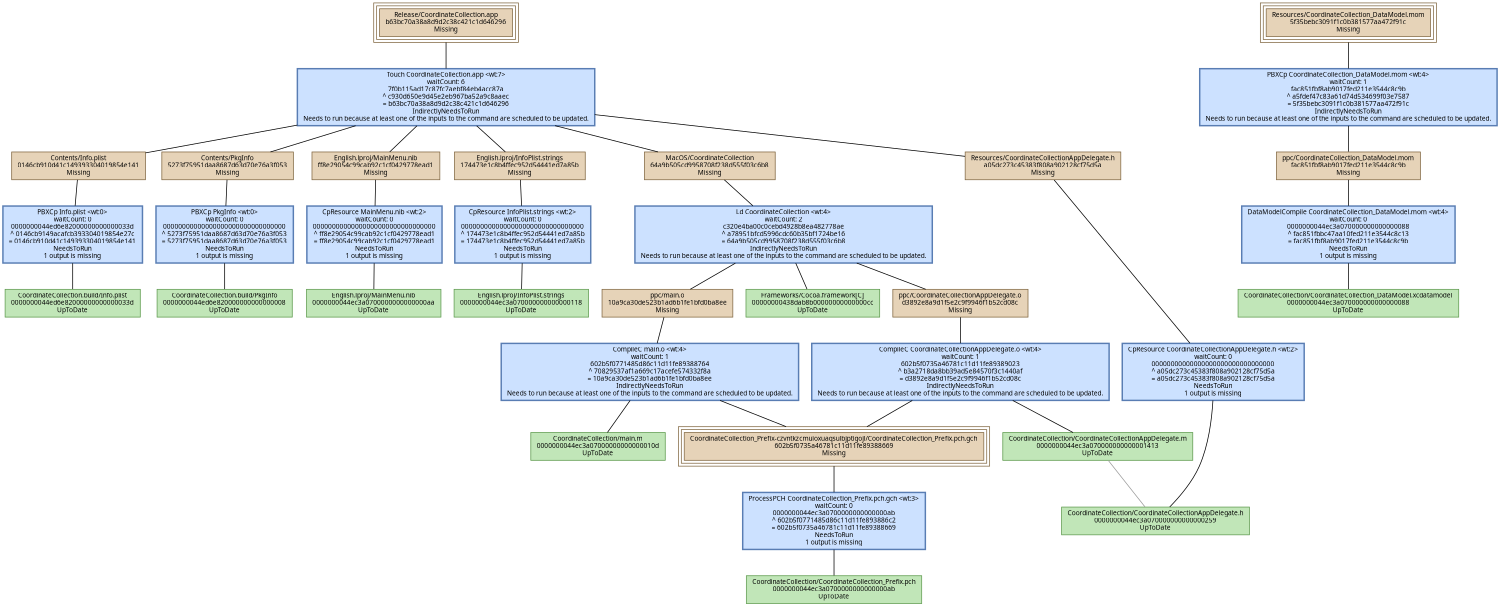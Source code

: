 digraph CoordinateCollection {
   size = "10.000000,8.500000";
   concentrate = false;

   node [ shape = box, style = filled, color = "0.3 0.5 0.6", fillcolor = "0.3 0.2 0.9", fontname = "Monaco", fontsize = "9" ];
   n00001 [ label = "Release/CoordinateCollection.app\nb63bc70a38a8d9d2c38c421c1d646296\nMissing", color = "0.1 0.5 0.5", fillcolor = "0.1 0.2 0.9", peripheries = 3 ];
   n00002 [ label = "Contents/Info.plist\n0146cb910d41c149393304019854e141\nMissing", color = "0.1 0.5 0.5", fillcolor = "0.1 0.2 0.9" ];
   n00003 [ label = "CoordinateCollection.build/Info.plist\n0000000044ed6e82000000000000033d\nUpToDate" ];
   n00004 [ label = "Contents/PkgInfo\n5273f75951daa8687d63d70e76a3f053\nMissing", color = "0.1 0.5 0.5", fillcolor = "0.1 0.2 0.9" ];
   n00005 [ label = "CoordinateCollection.build/PkgInfo\n0000000044ed6e820000000000000008\nUpToDate" ];
   n00006 [ label = "English.lproj/MainMenu.nib\nff8e29054c99cab92c1cf0429778ead1\nMissing", color = "0.1 0.5 0.5", fillcolor = "0.1 0.2 0.9" ];
   n00007 [ label = "English.lproj/MainMenu.nib\n0000000044ec3a0700000000000000aa\nUpToDate" ];
   n00008 [ label = "English.lproj/InfoPlist.strings\n174473e1c8b4ffec952d54441ed7a85b\nMissing", color = "0.1 0.5 0.5", fillcolor = "0.1 0.2 0.9" ];
   n00009 [ label = "English.lproj/InfoPlist.strings\n0000000044ec3a070000000000000118\nUpToDate" ];
   n00010 [ label = "Resources/CoordinateCollectionAppDelegate.h\na05dc273c45383f808a902128cf75d5a\nMissing", color = "0.1 0.5 0.5", fillcolor = "0.1 0.2 0.9" ];
   n00011 [ label = "CoordinateCollection/CoordinateCollectionAppDelegate.h\n0000000044ec3a070000000000000259\nUpToDate" ];
   n00012 [ label = "ppc/main.o\n10a9ca30de523b1ad6b1fe1bfd0ba8ee\nMissing", color = "0.1 0.5 0.5", fillcolor = "0.1 0.2 0.9" ];
   n00013 [ label = "CoordinateCollection/CoordinateCollection_Prefix.pch\n0000000044ec3a0700000000000000ab\nUpToDate" ];
   n00014 [ label = "CoordinateCollection_Prefix-czvntkzcmuioxuaqsulbjptigojl/CoordinateCollection_Prefix.pch.gch\n602b5f0735a46781c11d11fe89388669\nMissing", color = "0.1 0.5 0.5", fillcolor = "0.1 0.2 0.9", peripheries = 3 ];
   n00015 [ label = "CoordinateCollection/main.m\n0000000044ec3a07000000000000010d\nUpToDate" ];
   n00016 [ label = "ppc/CoordinateCollectionAppDelegate.o\nd3892e8a9d1f5e2c9f9946f1b52cd08c\nMissing", color = "0.1 0.5 0.5", fillcolor = "0.1 0.2 0.9" ];
   n00017 [ label = "CoordinateCollection/CoordinateCollectionAppDelegate.m\n0000000044ec3a070000000000001413\nUpToDate" ];
   n00018 [ label = "ppc/CoordinateCollection_DataModel.mom\nfac851fbf8ab9017fed211e3544c8c9b\nMissing", color = "0.1 0.5 0.5", fillcolor = "0.1 0.2 0.9" ];
   n00019 [ label = "CoordinateCollection/CoordinateCollection_DataModel.xcdatamodel\n0000000044ec3a070000000000000088\nUpToDate" ];
   n00020 [ label = "Resources/CoordinateCollection_DataModel.mom\n5f35bebc3091f1c0b381577aa472f91c\nMissing", color = "0.1 0.5 0.5", fillcolor = "0.1 0.2 0.9", peripheries = 3 ];
   n00021 [ label = "MacOS/CoordinateCollection\n64a9b505cd9958708f238d555f03c6b8\nMissing", color = "0.1 0.5 0.5", fillcolor = "0.1 0.2 0.9" ];
   n00022 [ label = "Frameworks/Cocoa.framework[C]\n00000000438dab8b00000000000000cc\nUpToDate" ];

   node [ shape = box, style = "filled,bold", color = "0.7 0.5 0.7", fillcolor = "0.7 0.2 1.0", fontname = "Monaco", fontsize = "9" ];
   c00001 [ label = "PBXCp Info.plist <wt:0>\nwaitCount: 0\n0000000044ed6e82000000000000033d\n^ 0146cb9149acafcb393304019854e27c\n= 0146cb910d41c149393304019854e141\nNeedsToRun\n1 output is missing", color = "0.6 0.5 0.7", fillcolor = "0.6 0.2 1.0" ];
   c00002 [ label = "PBXCp PkgInfo <wt:0>\nwaitCount: 0\n00000000000000000000000000000000\n^ 5273f75951daa8687d63d70e76a3f053\n= 5273f75951daa8687d63d70e76a3f053\nNeedsToRun\n1 output is missing", color = "0.6 0.5 0.7", fillcolor = "0.6 0.2 1.0" ];
   c00003 [ label = "CpResource MainMenu.nib <wt:2>\nwaitCount: 0\n00000000000000000000000000000000\n^ ff8e29054c99cab92c1cf0429778ead1\n= ff8e29054c99cab92c1cf0429778ead1\nNeedsToRun\n1 output is missing", color = "0.6 0.5 0.7", fillcolor = "0.6 0.2 1.0" ];
   c00004 [ label = "CpResource InfoPlist.strings <wt:2>\nwaitCount: 0\n00000000000000000000000000000000\n^ 174473e1c8b4ffec952d54441ed7a85b\n= 174473e1c8b4ffec952d54441ed7a85b\nNeedsToRun\n1 output is missing", color = "0.6 0.5 0.7", fillcolor = "0.6 0.2 1.0" ];
   c00005 [ label = "CpResource CoordinateCollectionAppDelegate.h <wt:2>\nwaitCount: 0\n00000000000000000000000000000000\n^ a05dc273c45383f808a902128cf75d5a\n= a05dc273c45383f808a902128cf75d5a\nNeedsToRun\n1 output is missing", color = "0.6 0.5 0.7", fillcolor = "0.6 0.2 1.0" ];
   c00006 [ label = "CompileC main.o <wt:4>\nwaitCount: 1\n602b5f0771485d86c11d11fe89388764\n^ 70829537af1a669c17acefe574332f8a\n= 10a9ca30de523b1ad6b1fe1bfd0ba8ee\nIndirectlyNeedsToRun\nNeeds to run because at least one of the inputs to the command are scheduled to be updated.", color = "0.6 0.5 0.7", fillcolor = "0.6 0.2 1.0" ];
   c00007 [ label = "ProcessPCH CoordinateCollection_Prefix.pch.gch <wt:3>\nwaitCount: 0\n0000000044ec3a0700000000000000ab\n^ 602b5f0771485d86c11d11fe893886c2\n= 602b5f0735a46781c11d11fe89388669\nNeedsToRun\n1 output is missing", color = "0.6 0.5 0.7", fillcolor = "0.6 0.2 1.0" ];
   c00008 [ label = "CompileC CoordinateCollectionAppDelegate.o <wt:4>\nwaitCount: 1\n602b5f0735a46781c11d11fe89389023\n^ b3a2718da8bb39ad5e84570f3c1440af\n= d3892e8a9d1f5e2c9f9946f1b52cd08c\nIndirectlyNeedsToRun\nNeeds to run because at least one of the inputs to the command are scheduled to be updated.", color = "0.6 0.5 0.7", fillcolor = "0.6 0.2 1.0" ];
   c00009 [ label = "DataModelCompile CoordinateCollection_DataModel.mom <wt:4>\nwaitCount: 0\n0000000044ec3a070000000000000088\n^ fac851fbbc47aa10fed211e3544c8c13\n= fac851fbf8ab9017fed211e3544c8c9b\nNeedsToRun\n1 output is missing", color = "0.6 0.5 0.7", fillcolor = "0.6 0.2 1.0" ];
   c00010 [ label = "PBXCp CoordinateCollection_DataModel.mom <wt:4>\nwaitCount: 1\nfac851fbf8ab9017fed211e3544c8c9b\n^ a5fdef47c83a61d74d534699f03e7587\n= 5f35bebc3091f1c0b381577aa472f91c\nIndirectlyNeedsToRun\nNeeds to run because at least one of the inputs to the command are scheduled to be updated.", color = "0.6 0.5 0.7", fillcolor = "0.6 0.2 1.0" ];
   c00011 [ label = "Ld CoordinateCollection <wt:4>\nwaitCount: 2\nc320e4ba00c0cebd4928b8ea482778ae\n^ a78951bfcd5996cdc60b35bf1724be16\n= 64a9b505cd9958708f238d555f03c6b8\nIndirectlyNeedsToRun\nNeeds to run because at least one of the inputs to the command are scheduled to be updated.", color = "0.6 0.5 0.7", fillcolor = "0.6 0.2 1.0" ];
   c00012 [ label = "Touch CoordinateCollection.app <wt:7>\nwaitCount: 6\n7f0b115ad17c87fc7aebf84eb4acc87a\n^ c930d650e9d45e2eb967ba52a9c8aaec\n= b63bc70a38a8d9d2c38c421c1d646296\nIndirectlyNeedsToRun\nNeeds to run because at least one of the inputs to the command are scheduled to be updated.", color = "0.6 0.5 0.7", fillcolor = "0.6 0.2 1.0" ];

   edge [ style = solid, color = black, arrowhead = none, arrowtail = normal ];
   n00001 -> { c00012 };
   n00002 -> { c00001 };
   n00004 -> { c00002 };
   n00006 -> { c00003 };
   n00008 -> { c00004 };
   n00010 -> { c00005 };
   n00012 -> { c00006 };
   n00014 -> { c00007 };
   n00016 -> { c00008 };
   n00018 -> { c00009 };
   n00020 -> { c00010 };
   n00021 -> { c00011 };
   c00001 -> { n00003 };
   c00002 -> { n00005 n00005 };
   c00003 -> { n00007 n00007 };
   c00004 -> { n00009 n00009 };
   c00005 -> { n00011 n00011 };
   c00006 -> { n00014 n00015 };
   c00007 -> { n00013 };
   c00008 -> { n00014 n00017 };
   c00009 -> { n00019 };
   c00010 -> { n00018 };
   c00011 -> { n00012 n00016 n00022 };
   c00012 -> { n00002 n00004 n00006 n00008 n00010 n00021 };

   edge [ style = solid, color = gray60, arrowhead = none, arrowtail = normal ];
   n00017 -> { n00011 };
}
